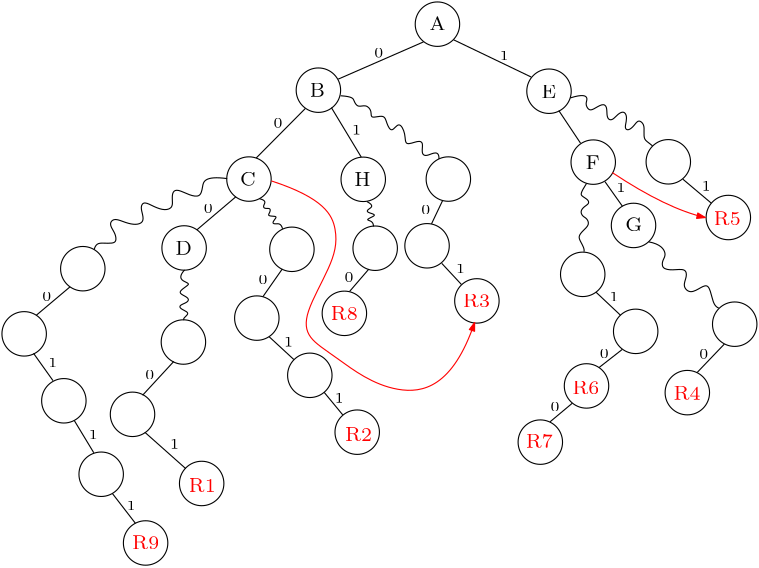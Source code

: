 <?xml version="1.0"?>
<!DOCTYPE ipe SYSTEM "ipe.dtd">
<ipe version="70218" creator="Ipe 7.2.28">
<info created="D:20241121155000" modified="D:20241121155000"/>
<ipestyle name="basic">
<symbol name="arrow/arc(spx)">
<path stroke="sym-stroke" fill="sym-stroke" pen="sym-pen">
0 0 m
-1 0.333 l
-1 -0.333 l
h
</path>
</symbol>
<symbol name="arrow/farc(spx)">
<path stroke="sym-stroke" fill="white" pen="sym-pen">
0 0 m
-1 0.333 l
-1 -0.333 l
h
</path>
</symbol>
<symbol name="arrow/ptarc(spx)">
<path stroke="sym-stroke" fill="sym-stroke" pen="sym-pen">
0 0 m
-1 0.333 l
-0.8 0 l
-1 -0.333 l
h
</path>
</symbol>
<symbol name="arrow/fptarc(spx)">
<path stroke="sym-stroke" fill="white" pen="sym-pen">
0 0 m
-1 0.333 l
-0.8 0 l
-1 -0.333 l
h
</path>
</symbol>
<symbol name="mark/circle(sx)" transformations="translations">
<path fill="sym-stroke">
0.6 0 0 0.6 0 0 e
0.4 0 0 0.4 0 0 e
</path>
</symbol>
<symbol name="mark/disk(sx)" transformations="translations">
<path fill="sym-stroke">
0.6 0 0 0.6 0 0 e
</path>
</symbol>
<symbol name="mark/fdisk(sfx)" transformations="translations">
<group>
<path fill="sym-fill">
0.5 0 0 0.5 0 0 e
</path>
<path fill="sym-stroke" fillrule="eofill">
0.6 0 0 0.6 0 0 e
0.4 0 0 0.4 0 0 e
</path>
</group>
</symbol>
<symbol name="mark/box(sx)" transformations="translations">
<path fill="sym-stroke" fillrule="eofill">
-0.6 -0.6 m
0.6 -0.6 l
0.6 0.6 l
-0.6 0.6 l
h
-0.4 -0.4 m
0.4 -0.4 l
0.4 0.4 l
-0.4 0.4 l
h
</path>
</symbol>
<symbol name="mark/square(sx)" transformations="translations">
<path fill="sym-stroke">
-0.6 -0.6 m
0.6 -0.6 l
0.6 0.6 l
-0.6 0.6 l
h
</path>
</symbol>
<symbol name="mark/fsquare(sfx)" transformations="translations">
<group>
<path fill="sym-fill">
-0.5 -0.5 m
0.5 -0.5 l
0.5 0.5 l
-0.5 0.5 l
h
</path>
<path fill="sym-stroke" fillrule="eofill">
-0.6 -0.6 m
0.6 -0.6 l
0.6 0.6 l
-0.6 0.6 l
h
-0.4 -0.4 m
0.4 -0.4 l
0.4 0.4 l
-0.4 0.4 l
h
</path>
</group>
</symbol>
<symbol name="mark/cross(sx)" transformations="translations">
<group>
<path fill="sym-stroke">
-0.43 -0.57 m
0.57 0.43 l
0.43 0.57 l
-0.57 -0.43 l
h
</path>
<path fill="sym-stroke">
-0.43 0.57 m
0.57 -0.43 l
0.43 -0.57 l
-0.57 0.43 l
h
</path>
</group>
</symbol>
<symbol name="arrow/fnormal(spx)">
<path stroke="sym-stroke" fill="white" pen="sym-pen">
0 0 m
-1 0.333 l
-1 -0.333 l
h
</path>
</symbol>
<symbol name="arrow/pointed(spx)">
<path stroke="sym-stroke" fill="sym-stroke" pen="sym-pen">
0 0 m
-1 0.333 l
-0.8 0 l
-1 -0.333 l
h
</path>
</symbol>
<symbol name="arrow/fpointed(spx)">
<path stroke="sym-stroke" fill="white" pen="sym-pen">
0 0 m
-1 0.333 l
-0.8 0 l
-1 -0.333 l
h
</path>
</symbol>
<symbol name="arrow/linear(spx)">
<path stroke="sym-stroke" pen="sym-pen">
-1 0.333 m
0 0 l
-1 -0.333 l
</path>
</symbol>
<symbol name="arrow/fdouble(spx)">
<path stroke="sym-stroke" fill="white" pen="sym-pen">
0 0 m
-1 0.333 l
-1 -0.333 l
h
-1 0 m
-2 0.333 l
-2 -0.333 l
h
</path>
</symbol>
<symbol name="arrow/double(spx)">
<path stroke="sym-stroke" fill="sym-stroke" pen="sym-pen">
0 0 m
-1 0.333 l
-1 -0.333 l
h
-1 0 m
-2 0.333 l
-2 -0.333 l
h
</path>
</symbol>
<symbol name="arrow/mid-normal(spx)">
<path stroke="sym-stroke" fill="sym-stroke" pen="sym-pen">
0.5 0 m
-0.5 0.333 l
-0.5 -0.333 l
h
</path>
</symbol>
<symbol name="arrow/mid-fnormal(spx)">
<path stroke="sym-stroke" fill="white" pen="sym-pen">
0.5 0 m
-0.5 0.333 l
-0.5 -0.333 l
h
</path>
</symbol>
<symbol name="arrow/mid-pointed(spx)">
<path stroke="sym-stroke" fill="sym-stroke" pen="sym-pen">
0.5 0 m
-0.5 0.333 l
-0.3 0 l
-0.5 -0.333 l
h
</path>
</symbol>
<symbol name="arrow/mid-fpointed(spx)">
<path stroke="sym-stroke" fill="white" pen="sym-pen">
0.5 0 m
-0.5 0.333 l
-0.3 0 l
-0.5 -0.333 l
h
</path>
</symbol>
<symbol name="arrow/mid-double(spx)">
<path stroke="sym-stroke" fill="sym-stroke" pen="sym-pen">
1 0 m
0 0.333 l
0 -0.333 l
h
0 0 m
-1 0.333 l
-1 -0.333 l
h
</path>
</symbol>
<symbol name="arrow/mid-fdouble(spx)">
<path stroke="sym-stroke" fill="white" pen="sym-pen">
1 0 m
0 0.333 l
0 -0.333 l
h
0 0 m
-1 0.333 l
-1 -0.333 l
h
</path>
</symbol>
<anglesize name="22.5 deg" value="22.5"/>
<anglesize name="30 deg" value="30"/>
<anglesize name="45 deg" value="45"/>
<anglesize name="60 deg" value="60"/>
<anglesize name="90 deg" value="90"/>
<arrowsize name="large" value="10"/>
<arrowsize name="small" value="5"/>
<arrowsize name="tiny" value="3"/>
<color name="blue" value="0 0 1"/>
<color name="brown" value="0.647 0.165 0.165"/>
<color name="darkblue" value="0 0 0.545"/>
<color name="darkcyan" value="0 0.545 0.545"/>
<color name="darkgray" value="0.663"/>
<color name="darkgreen" value="0 0.392 0"/>
<color name="darkmagenta" value="0.545 0 0.545"/>
<color name="darkorange" value="1 0.549 0"/>
<color name="darkred" value="0.545 0 0"/>
<color name="gold" value="1 0.843 0"/>
<color name="gray" value="0.745"/>
<color name="green" value="0 1 0"/>
<color name="lightblue" value="0.678 0.847 0.902"/>
<color name="lightcyan" value="0.878 1 1"/>
<color name="lightgray" value="0.827"/>
<color name="lightgreen" value="0.565 0.933 0.565"/>
<color name="lightyellow" value="1 1 0.878"/>
<color name="navy" value="0 0 0.502"/>
<color name="orange" value="1 0.647 0"/>
<color name="pink" value="1 0.753 0.796"/>
<color name="purple" value="0.627 0.125 0.941"/>
<color name="red" value="1 0 0"/>
<color name="seagreen" value="0.18 0.545 0.341"/>
<color name="turquoise" value="0.251 0.878 0.816"/>
<color name="violet" value="0.933 0.51 0.933"/>
<color name="yellow" value="1 1 0"/>
<dashstyle name="dash dot dotted" value="[4 2 1 2 1 2] 0"/>
<dashstyle name="dash dotted" value="[4 2 1 2] 0"/>
<dashstyle name="dashed" value="[4] 0"/>
<dashstyle name="dotted" value="[1 3] 0"/>
<gridsize name="10 pts (~3.5 mm)" value="10"/>
<gridsize name="14 pts (~5 mm)" value="14"/>
<gridsize name="16 pts (~6 mm)" value="16"/>
<gridsize name="20 pts (~7 mm)" value="20"/>
<gridsize name="28 pts (~10 mm)" value="28"/>
<gridsize name="32 pts (~12 mm)" value="32"/>
<gridsize name="4 pts" value="4"/>
<gridsize name="56 pts (~20 mm)" value="56"/>
<gridsize name="8 pts (~3 mm)" value="8"/>
<opacity name="10%" value="0.1"/>
<opacity name="30%" value="0.3"/>
<opacity name="50%" value="0.5"/>
<opacity name="75%" value="0.75"/>
<pen name="fat" value="1.2"/>
<pen name="heavier" value="0.8"/>
<pen name="ultrafat" value="2"/>
<symbolsize name="large" value="5"/>
<symbolsize name="small" value="2"/>
<symbolsize name="tiny" value="1.1"/>
<textsize name="Huge" value="\Huge"/>
<textsize name="LARGE" value="\LARGE"/>
<textsize name="Large" value="\Large"/>
<textsize name="footnote" value="\footnotesize"/>
<textsize name="huge" value="\huge"/>
<textsize name="large" value="\large"/>
<textsize name="script" value="\scriptsize"/>
<textsize name="small" value="\small"/>
<textsize name="tiny" value="\tiny"/>
<textstyle name="center" begin="\begin{center}" end="\end{center}"/>
<textstyle name="item" begin="\begin{itemize}\item{}" end="\end{itemize}"/>
<textstyle name="itemize" begin="\begin{itemize}" end="\end{itemize}"/>
<tiling name="falling" angle="-60" step="4" width="1"/>
<tiling name="rising" angle="30" step="4" width="1"/>
</ipestyle>
<page>
<layer name="alpha"/>
<view layers="alpha" active="alpha"/>
<path layer="alpha" matrix="1 0 0 1 89.959 80.7" stroke="black">
8 0 0 8 232 672 e
</path>
<path matrix="1 0 0 1 47.105 56.9388" stroke="black">
8 0 0 8 232 672 e
</path>
<path matrix="1 0 0 1 130.124 56.5598" stroke="black">
8 0 0 8 232 672 e
</path>
<text matrix="1 0 0 1 88.8218 78.4255" transformations="translations" pos="230.174 672.121" stroke="black" type="label" width="5.881" height="4.765" depth="0" valign="baseline" size="script">A</text>
<text matrix="1 0 0 1 45.7333 54.4168" transformations="translations" pos="230.174 672.121" stroke="black" type="label" width="5.569" height="4.765" depth="0" valign="baseline" size="script">B</text>
<text matrix="1 0 0 1 129.131 53.9114" transformations="translations" pos="230.174 672.121" stroke="black" type="label" width="5.355" height="4.765" depth="0" valign="baseline" size="script">E</text>
<path matrix="1 0 0 1 22.1077 24.9387" stroke="black">
8 0 0 8 232 672 e
</path>
<text matrix="1 0 0 1 20.736 22.4167" transformations="translations" pos="230.174 672.121" stroke="black" type="label" width="5.687" height="4.765" depth="0" valign="baseline" size="script">C</text>
<path matrix="1 0 0 1 63.2506 24.8414" stroke="black">
8 0 0 8 232 672 e
</path>
<text matrix="1 0 0 1 61.8789 22.3194" transformations="translations" pos="230.174 672.121" stroke="black" type="label" width="5.881" height="4.765" depth="0" valign="baseline" size="script">H</text>
<path matrix="1 0 0 1 89.959 80.7" stroke="black">
226.972 665.617 m
196.276 652.215 l
</path>
<path matrix="1 0 0 1 89.959 80.7" stroke="black">
237.828 666.365 m
265.754 652.964 l
</path>
<path matrix="1 0 0 1 89.959 80.7" stroke="black">
184.471 641.676 m
166.772 623.843 l
</path>
<path matrix="1 0 0 1 89.959 80.7" stroke="black">
193.831 641.942 m
204.566 624.154 l
</path>
<text matrix="1 0 0 1 90.6505 78.9135" transformations="translations" pos="208.458 661.775" stroke="black" type="label" width="3.39" height="3.21" depth="0" valign="baseline" size="tiny">0</text>
<text matrix="1 0 0 1 135.832 77.9341" transformations="translations" pos="208.458 661.775" stroke="black" type="label" width="3.39" height="3.21" depth="0" valign="baseline" size="tiny">1</text>
<path matrix="1 0 0 1 -1.236 0.136" stroke="black">
8 0 0 8 232 672 e
</path>
<text matrix="1 0 0 1 -2.6077 -2.386" transformations="translations" pos="230.174 672.121" stroke="black" type="label" width="5.998" height="4.765" depth="0" valign="baseline" size="script">D</text>
<path matrix="1 0 0 1 37.5725 -0.3504" stroke="black">
8 0 0 8 232 672 e
</path>
<path matrix="1 0 0 1 93.8883 24.9385" stroke="black">
8 0 0 8 232 672 e
</path>
<path matrix="1 0 0 1 89.959 80.7" stroke="black">
197.15 646.228 m
201.527 645.936
201.819 644.477
203.278 641.851
206.293 643.213
208.53 640.684
207.655 637.766
213.004 639.614
213.588 636.501
215.533 632.514
218.159 637.377
220.688 632.416
220.104 627.942
225.259 630.276
227.01 629.304
226.135 625.608
227.788 623.857
232.652 626.872
232.554 623.468 c
</path>
<path matrix="1 0 0 1 86.221 0.9133" stroke="black">
8 0 0 8 232 672 e
</path>
<path matrix="1 0 0 1 104.164 -18.9253" stroke="black">
8 0 0 8 232 672 e
</path>
<path matrix="1 0 0 1 89.959 80.7" stroke="black">
233.852 608.483 m
229.86 600.1 l
</path>
<path matrix="1 0 0 1 89.959 80.7" stroke="black">
233.541 585.901 m
240.654 578.265 l
</path>
<path matrix="1 0 0 1 67.5463 0.0379" stroke="black">
8 0 0 8 232 672 e
</path>
<path matrix="1 0 0 1 89.959 80.7" stroke="black">
206.635 608.12 m
209.455 606.661
206.732 605.299
206.538 604.327
208.775 603.743
209.747 603.16
207.705 602.284
206.44 601.506
207.802 601.312
208.969 600.436
208.969 599.172 c
</path>
<path matrix="1 0 0 1 56.4586 -23.403" stroke="black">
8 0 0 8 232 672 e
</path>
<text matrix="1 0 0 1 88.6335 77.1846" transformations="translations" pos="194.858 568.999" stroke="red" type="label" width="9.755" height="4.765" depth="0" valign="baseline" size="script">R8</text>
<path matrix="1 0 0 1 89.959 80.7" stroke="black">
207.297 583.819 m
200.377 575.79 l
</path>
<text matrix="1 0 0 1 136.24 81.781" transformations="translations" pos="194.858 568.999" stroke="red" type="label" width="9.755" height="4.765" depth="0" valign="baseline" size="script">R3</text>
<path matrix="1 0 0 1 89.959 80.7" stroke="black">
159.425 609.862 m
145.364 597.933 l
</path>
<path matrix="1 0 0 1 89.959 80.7" stroke="black">
167.982 609.158 m
170.577 608.51
169.109 606.7
169.587 605.437
172.011 605.915
171.738 604.241
170.714 602.91
173.548 602.876
174.265 602.568
172.25 600.383
173.616 599.939
175.699 600.383
176.245 598.334 c
</path>
<path matrix="1 0 0 1 24.9367 -25.117" stroke="black">
8 0 0 8 232 672 e
</path>
<path matrix="1 0 0 1 44.0172 -45.714" stroke="black">
8 0 0 8 232 672 e
</path>
<path matrix="1 0 0 1 61.0758 -66.184" stroke="black">
8 0 0 8 232 672 e
</path>
<path matrix="1 0 0 1 89.959 80.7" stroke="black">
176.159 583.884 m
169.185 573.914 l
</path>
<path matrix="1 0 0 1 89.959 80.7" stroke="black">
171.375 559.506 m
180.308 551.265 l
</path>
<path matrix="1 0 0 1 89.959 80.7" stroke="black">
191.208 539.469 m
197.907 531.351 l
</path>
<text matrix="1 0 0 1 93.8227 33.6189" transformations="translations" pos="194.858 568.999" stroke="red" type="label" width="9.755" height="4.765" depth="0" valign="baseline" size="script">R2</text>
<path matrix="1 0 0 1 -1.4889 -33.729" stroke="black">
8 0 0 8 232 672 e
</path>
<path matrix="1 0 0 1 -19.811 -59.759" stroke="black">
8 0 0 8 232 672 e
</path>
<path matrix="1 0 0 1 5.0819 -84.652" stroke="black">
8 0 0 8 232 672 e
</path>
<path matrix="1 0 0 1 89.959 80.7" stroke="black">
140.978 583.529 m
138.212 580.475
142.476 578.804
142.592 578.227
139.192 576.037
139.307 574.827
142.707 573.444
142.188 571.831
139.134 570.908
139.192 569.641
142.015 568.488
142.419 567.451
140.229 565.952
140.805 565.491 c
</path>
<path matrix="1 0 0 1 89.959 80.7" stroke="black">
136.971 550.459 m
125.964 538.53 l
h
</path>
<path matrix="1 0 0 1 89.959 80.7" stroke="black">
126.771 524.987 m
141.294 512.078 l
h
</path>
<text matrix="1 0 0 1 37.5197 15.2777" transformations="translations" pos="194.858 568.999" stroke="red" type="label" width="9.755" height="4.765" depth="0" valign="baseline" size="script">R1</text>
<path matrix="1 0 0 1 -37.705 -7.3282" stroke="black">
8 0 0 8 232 672 e
</path>
<path matrix="1 0 0 1 -58.818 -30.788" stroke="black">
8 0 0 8 232 672 e
</path>
<path matrix="1 0 0 1 -44.529 -54.887" stroke="black">
8 0 0 8 232 672 e
</path>
<path matrix="1 0 0 1 -31.093 -81.332" stroke="black">
8 0 0 8 232 672 e
</path>
<path matrix="1 0 0 1 -15.098 -106.071" stroke="black">
8 0 0 8 232 672 e
</path>
<path matrix="1 0 0 1 89.959 80.7" stroke="black">
156.308 616.403 m
147.998 617.526
147.474 612.884
146.575 609.664
142.832 610.338
138.415 612.659
136.618 611.761
136.468 609.065
136.842 605.996
133.997 604.798
129.954 606.22
126.361 608.317
125.013 606.295
125.986 603.301
126.211 600.68
123.591 599.632
119.772 600.456
115.804 602.252
114.007 600.605
114.606 598.659
116.104 596.488
116.478 593.792
115.056 593.044
111.761 593.193
109.291 593.193
108.542 591.471
108.467 590.872 c
</path>
<path matrix="1 0 0 1 89.959 80.7" stroke="black">
99.7504 577.455 m
87.6403 567.253 l
</path>
<path matrix="1 0 0 1 89.959 80.7" stroke="black">
86.5971 553.497 m
93.6001 543.673 l
</path>
<path matrix="1 0 0 1 89.959 80.7" stroke="black">
101.284 529.278 m
108.287 517.704 l
</path>
<path matrix="1 0 0 1 89.959 80.7" stroke="black">
114.998 503.017 m
123.266 492.318 l
</path>
<text matrix="1 0 0 1 17.1754 -5.3195" transformations="translations" pos="194.858 568.999" stroke="red" type="label" width="9.755" height="4.765" depth="0" valign="baseline" size="script">R9</text>
<text matrix="1 0 0 1 54.3715 53.6324" transformations="translations" pos="208.458 661.775" stroke="black" type="label" width="3.39" height="3.21" depth="0" valign="baseline" size="tiny">0</text>
<text matrix="1 0 0 1 29.255 22.9344" transformations="translations" pos="208.458 661.775" stroke="black" type="label" width="3.39" height="3.21" depth="0" valign="baseline" size="tiny">0</text>
<text matrix="1 0 0 1 48.9542 -2.6745" transformations="translations" pos="208.458 661.775" stroke="black" type="label" width="3.39" height="3.21" depth="0" valign="baseline" size="tiny">0</text>
<text matrix="1 0 0 1 8.2425 -36.984" transformations="translations" pos="208.458 661.775" stroke="black" type="label" width="3.39" height="3.21" depth="0" valign="baseline" size="tiny">0</text>
<text matrix="1 0 0 1 -28.858 -8.7484" transformations="translations" pos="208.458 661.775" stroke="black" type="label" width="3.39" height="3.21" depth="0" valign="baseline" size="tiny">0</text>
<text matrix="1 0 0 1 79.9805 -1.8537" transformations="translations" pos="208.458 661.775" stroke="black" type="label" width="3.39" height="3.21" depth="0" valign="baseline" size="tiny">0</text>
<text matrix="1 0 0 1 107.559 22.442" transformations="translations" pos="208.458 661.775" stroke="black" type="label" width="3.39" height="3.21" depth="0" valign="baseline" size="tiny">0</text>
<text matrix="1 0 0 1 82.6439 51.1762" transformations="translations" pos="208.458 661.775" stroke="black" type="label" width="3.39" height="3.21" depth="0" valign="baseline" size="tiny">1</text>
<text matrix="1 0 0 1 120.072 1.2716" transformations="translations" pos="208.458 661.775" stroke="black" type="label" width="3.39" height="3.21" depth="0" valign="baseline" size="tiny">1</text>
<text matrix="1 0 0 1 58.184 -25.158" transformations="translations" pos="208.458 661.775" stroke="black" type="label" width="3.39" height="3.21" depth="0" valign="baseline" size="tiny">1</text>
<text matrix="1 0 0 1 76.4058 -45.35" transformations="translations" pos="208.458 661.775" stroke="black" type="label" width="3.39" height="3.21" depth="0" valign="baseline" size="tiny">1</text>
<text matrix="1 0 0 1 -26.687 -32.545" transformations="translations" pos="208.458 661.775" stroke="black" type="label" width="3.39" height="3.21" depth="0" valign="baseline" size="tiny">1</text>
<text matrix="1 0 0 1 -12.076 -58.483" transformations="translations" pos="208.458 661.775" stroke="black" type="label" width="3.39" height="3.21" depth="0" valign="baseline" size="tiny">1</text>
<text matrix="1 0 0 1 1.5488 -84.092" transformations="translations" pos="208.458 661.775" stroke="black" type="label" width="3.39" height="3.21" depth="0" valign="baseline" size="tiny">1</text>
<text matrix="1 0 0 1 17.144 -61.93" transformations="translations" pos="208.458 661.775" stroke="black" type="label" width="3.39" height="3.21" depth="0" valign="baseline" size="tiny">1</text>
<path matrix="1 0 0 1 146.045 31.0347" stroke="black">
8 0 0 8 232 672 e
</path>
<text matrix="1 0 0 1 145.052 28.3863" transformations="translations" pos="230.174 672.121" stroke="black" type="label" width="5.14" height="4.765" depth="0" valign="baseline" size="script">F</text>
<path matrix="1 0 0 1 89.959 80.7" stroke="black">
275.691 640.884 m
283.528 629.127 l
</path>
<path matrix="1 0 0 1 173.073 31.1501" stroke="black">
8 0 0 8 232 672 e
</path>
<path matrix="1 0 0 1 194.684 11.0952" stroke="black">
8 0 0 8 232 672 e
</path>
<path matrix="1 0 0 1 160.551 8.2397" stroke="black">
8 0 0 8 232 672 e
</path>
<path matrix="1 0 0 1 142.265 -9.3651" stroke="black">
8 0 0 8 232 672 e
</path>
<path matrix="1 0 0 1 161.329 -29.888" stroke="black">
8 0 0 8 232 672 e
</path>
<path matrix="1 0 0 1 143.627 -49.535" stroke="black">
8 0 0 8 232 672 e
</path>
<path matrix="1 0 0 1 126.995 -69.766" stroke="black">
8 0 0 8 232 672 e
</path>
<path matrix="1 0 0 1 89.959 80.7" stroke="black">
279.835 645.449 m
284.388 646.89
286.463 645.507
285.08 643.432
286.405 640.954
287.961 641.127
291.477 643.547
293.09 642.395
292.917 639.225
293.551 637.554
295.107 637.439
296.951 639.686
299.026 640.724
300.121 639.283
300.063 637.093
299.314 634.327
300.812 633.635
302.829 635.422
304.328 637.785
306.518 635.998
306.345 633.174
306.345 630.35
307.613 629.659
309.457 628.16 c
</path>
<path matrix="1 0 0 1 89.959 80.7" stroke="black">
292.317 615.296 m
298.585 606.461 l
</path>
<path matrix="1 0 0 1 89.959 80.7" stroke="black">
285.676 614.667 m
283.414 611.163
283.725 610.142
286.253 608.9
286.697 607.392
284.967 606.461
283.325 604.686
284.257 602.734
285.765 602.202
286.874 599.851
284.346 597.633
282.66 595.637
283.414 593.818
285.055 591.024
284.745 590.092 c
</path>
<path matrix="1 0 0 1 89.959 80.7" stroke="black">
289.1 575.497 m
297.917 567.199 l
</path>
<path matrix="1 0 0 1 89.959 80.7" stroke="black">
298.551 554.924 m
290.137 548.354 l
</path>
<path matrix="1 0 0 1 89.959 80.7" stroke="black">
280.571 535.56 m
272.503 528.818 l
</path>
<path matrix="1 0 0 1 196.979 -27.308" stroke="black">
8 0 0 8 232 672 e
</path>
<path matrix="1 0 0 1 179.92 -51.948" stroke="black">
8 0 0 8 232 672 e
</path>
<path matrix="1 0 0 1 89.959 80.7" stroke="black">
308.045 593.641 m
312.367 592.834
314.73 589.146
313.001 587.244
312.655 583.96
316.516 583.326
321.472 584.132
321.876 581.078
320.147 577.62
323.028 574.797
327.005 577.39
329.656 578.485
330.866 573.413
331.788 570.359
333.286 569.783 c
</path>
<path matrix="1 0 0 1 89.959 80.7" stroke="black">
335.288 556.841 m
325.484 546.594 l
</path>
<path matrix="1 0 0 1 89.959 80.7" stroke="black">
320.341 616.199 m
330.599 607.555 l
</path>
<text matrix="1 0 0 1 171.834 -29.319" transformations="translations" pos="208.458 661.775" stroke="black" type="label" width="3.39" height="3.21" depth="0" valign="baseline" size="tiny">0</text>
<text matrix="1 0 0 1 154.132 -48.48" transformations="translations" pos="208.458 661.775" stroke="black" type="label" width="3.39" height="3.21" depth="0" valign="baseline" size="tiny">0</text>
<text matrix="1 0 0 1 208.554 30.9849" transformations="translations" pos="208.458 661.775" stroke="black" type="label" width="3.39" height="3.21" depth="0" valign="baseline" size="tiny">1</text>
<text matrix="1 0 0 1 177.856 30.4924" transformations="translations" pos="208.458 661.775" stroke="black" type="label" width="3.39" height="3.21" depth="0" valign="baseline" size="tiny">1</text>
<text matrix="1 0 0 1 175.394 -8.906" transformations="translations" pos="208.458 661.775" stroke="black" type="label" width="3.39" height="3.21" depth="0" valign="baseline" size="tiny">1</text>
<text matrix="1 0 0 1 207.621 -29.483" transformations="translations" pos="208.458 661.775" stroke="black" type="label" width="3.39" height="3.21" depth="0" valign="baseline" size="tiny">0</text>
<text matrix="1 0 0 1 226.528 111.33" transformations="translations" pos="194.858 568.999" stroke="red" type="label" width="9.755" height="4.765" depth="0" valign="baseline" size="script">R5</text>
<text matrix="1 0 0 1 212.082 48.4564" transformations="translations" pos="194.858 568.999" stroke="red" type="label" width="12.44" height="4.765" depth="0" valign="baseline" size="script">R4
</text>
<text matrix="1 0 0 1 175.638 50.4263" transformations="translations" pos="194.858 568.999" stroke="red" type="label" width="9.755" height="4.765" depth="0" valign="baseline" size="script">R6</text>
<text matrix="1 0 0 1 158.894 31.2196" transformations="translations" pos="194.858 568.999" stroke="red" type="label" width="9.755" height="4.765" depth="0" valign="baseline" size="script">R7</text>
<text matrix="1 0 0 1 159.39 6.0672" transformations="translations" pos="230.174 672.121" stroke="black" type="label" width="6.164" height="4.765" depth="0" valign="baseline" size="script">G</text>
<path stroke="red" arrow="normal/tiny">
384.913 699.257 m
404.499 686.241
418.398 683.082 c
</path>
<path stroke="red" arrow="normal/tiny">
262.199 696.263 m
281.18 690.078
287.152 677.922
283.739 665.552
273.716 648.064
274.995 639.534
284.379 633.775
305.919 617.354
327.459 622.046
335.35 645.292 c
</path>
</page>
</ipe>
